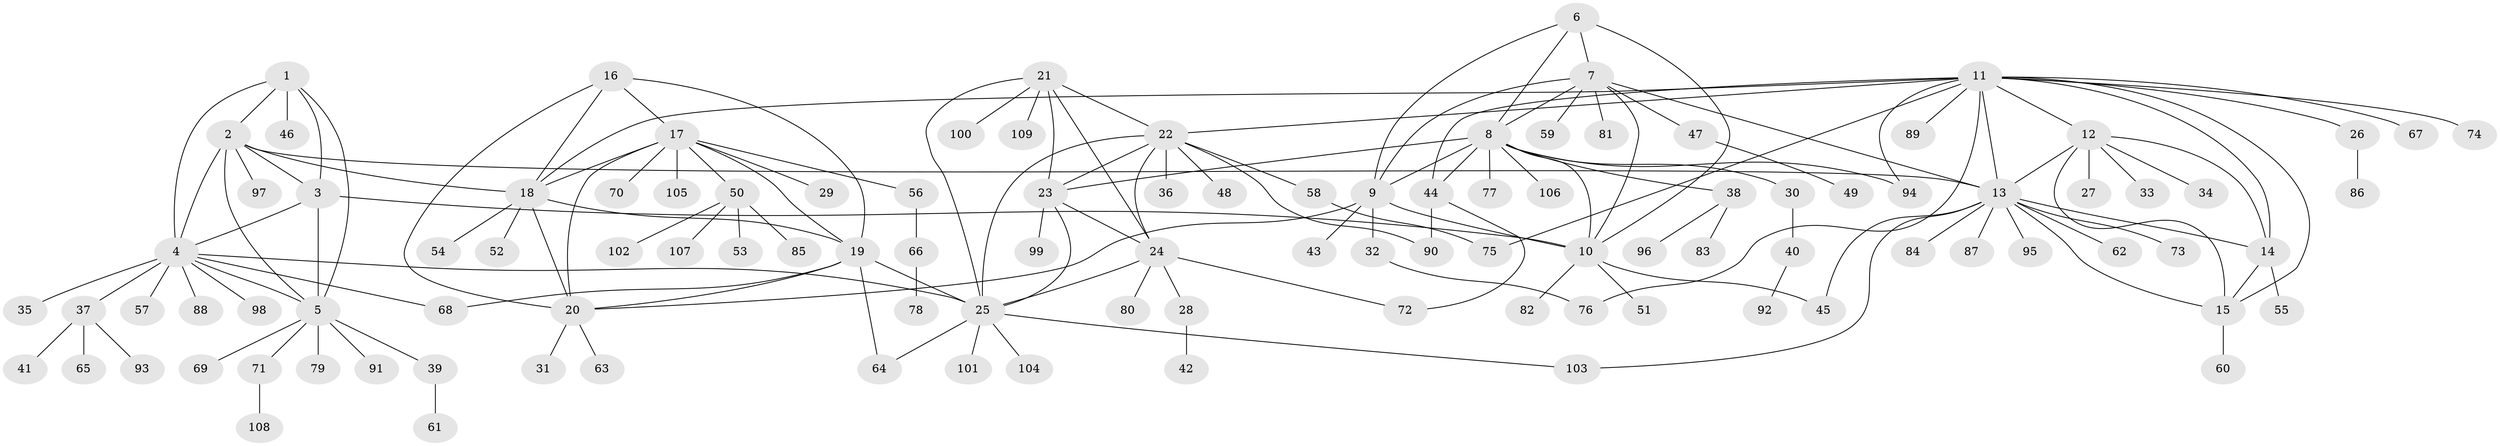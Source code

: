 // coarse degree distribution, {4: 0.09090909090909091, 1: 0.45454545454545453, 8: 0.05454545454545454, 5: 0.07272727272727272, 2: 0.16363636363636364, 10: 0.01818181818181818, 11: 0.01818181818181818, 7: 0.03636363636363636, 3: 0.03636363636363636, 6: 0.05454545454545454}
// Generated by graph-tools (version 1.1) at 2025/37/03/04/25 23:37:48]
// undirected, 109 vertices, 154 edges
graph export_dot {
  node [color=gray90,style=filled];
  1;
  2;
  3;
  4;
  5;
  6;
  7;
  8;
  9;
  10;
  11;
  12;
  13;
  14;
  15;
  16;
  17;
  18;
  19;
  20;
  21;
  22;
  23;
  24;
  25;
  26;
  27;
  28;
  29;
  30;
  31;
  32;
  33;
  34;
  35;
  36;
  37;
  38;
  39;
  40;
  41;
  42;
  43;
  44;
  45;
  46;
  47;
  48;
  49;
  50;
  51;
  52;
  53;
  54;
  55;
  56;
  57;
  58;
  59;
  60;
  61;
  62;
  63;
  64;
  65;
  66;
  67;
  68;
  69;
  70;
  71;
  72;
  73;
  74;
  75;
  76;
  77;
  78;
  79;
  80;
  81;
  82;
  83;
  84;
  85;
  86;
  87;
  88;
  89;
  90;
  91;
  92;
  93;
  94;
  95;
  96;
  97;
  98;
  99;
  100;
  101;
  102;
  103;
  104;
  105;
  106;
  107;
  108;
  109;
  1 -- 2;
  1 -- 3;
  1 -- 4;
  1 -- 5;
  1 -- 46;
  2 -- 3;
  2 -- 4;
  2 -- 5;
  2 -- 13;
  2 -- 18;
  2 -- 97;
  3 -- 4;
  3 -- 5;
  3 -- 10;
  4 -- 5;
  4 -- 25;
  4 -- 35;
  4 -- 37;
  4 -- 57;
  4 -- 68;
  4 -- 88;
  4 -- 98;
  5 -- 39;
  5 -- 69;
  5 -- 71;
  5 -- 79;
  5 -- 91;
  6 -- 7;
  6 -- 8;
  6 -- 9;
  6 -- 10;
  7 -- 8;
  7 -- 9;
  7 -- 10;
  7 -- 13;
  7 -- 47;
  7 -- 59;
  7 -- 81;
  8 -- 9;
  8 -- 10;
  8 -- 23;
  8 -- 30;
  8 -- 38;
  8 -- 44;
  8 -- 77;
  8 -- 94;
  8 -- 106;
  9 -- 10;
  9 -- 20;
  9 -- 32;
  9 -- 43;
  10 -- 45;
  10 -- 51;
  10 -- 82;
  11 -- 12;
  11 -- 13;
  11 -- 14;
  11 -- 15;
  11 -- 18;
  11 -- 22;
  11 -- 26;
  11 -- 44;
  11 -- 67;
  11 -- 74;
  11 -- 75;
  11 -- 76;
  11 -- 89;
  11 -- 94;
  12 -- 13;
  12 -- 14;
  12 -- 15;
  12 -- 27;
  12 -- 33;
  12 -- 34;
  13 -- 14;
  13 -- 15;
  13 -- 45;
  13 -- 62;
  13 -- 73;
  13 -- 84;
  13 -- 87;
  13 -- 95;
  13 -- 103;
  14 -- 15;
  14 -- 55;
  15 -- 60;
  16 -- 17;
  16 -- 18;
  16 -- 19;
  16 -- 20;
  17 -- 18;
  17 -- 19;
  17 -- 20;
  17 -- 29;
  17 -- 50;
  17 -- 56;
  17 -- 70;
  17 -- 105;
  18 -- 19;
  18 -- 20;
  18 -- 52;
  18 -- 54;
  19 -- 20;
  19 -- 25;
  19 -- 64;
  19 -- 68;
  20 -- 31;
  20 -- 63;
  21 -- 22;
  21 -- 23;
  21 -- 24;
  21 -- 25;
  21 -- 100;
  21 -- 109;
  22 -- 23;
  22 -- 24;
  22 -- 25;
  22 -- 36;
  22 -- 48;
  22 -- 58;
  22 -- 90;
  23 -- 24;
  23 -- 25;
  23 -- 99;
  24 -- 25;
  24 -- 28;
  24 -- 72;
  24 -- 80;
  25 -- 64;
  25 -- 101;
  25 -- 103;
  25 -- 104;
  26 -- 86;
  28 -- 42;
  30 -- 40;
  32 -- 76;
  37 -- 41;
  37 -- 65;
  37 -- 93;
  38 -- 83;
  38 -- 96;
  39 -- 61;
  40 -- 92;
  44 -- 72;
  44 -- 90;
  47 -- 49;
  50 -- 53;
  50 -- 85;
  50 -- 102;
  50 -- 107;
  56 -- 66;
  58 -- 75;
  66 -- 78;
  71 -- 108;
}
